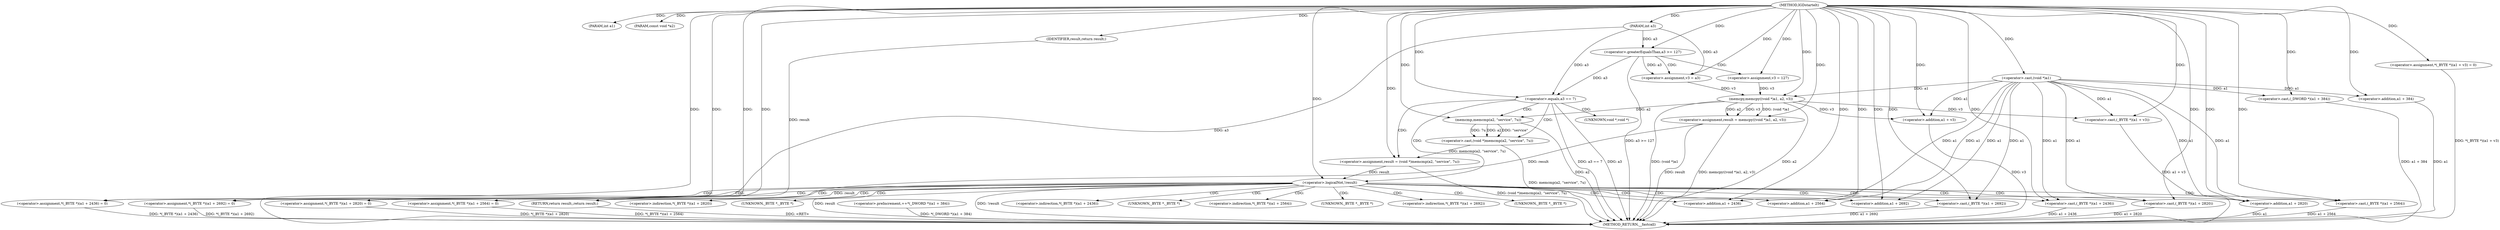 digraph IGDstartelt {  
"1000103" [label = "(METHOD,IGDstartelt)" ]
"1000195" [label = "(METHOD_RETURN,__fastcall)" ]
"1000104" [label = "(PARAM,int a1)" ]
"1000105" [label = "(PARAM,const void *a2)" ]
"1000106" [label = "(PARAM,int a3)" ]
"1000111" [label = "(<operator>.greaterEqualsThan,a3 >= 127)" ]
"1000114" [label = "(<operator>.assignment,v3 = 127)" ]
"1000118" [label = "(<operator>.assignment,v3 = a3)" ]
"1000121" [label = "(<operator>.assignment,result = memcpy((void *)a1, a2, v3))" ]
"1000123" [label = "(memcpy,memcpy((void *)a1, a2, v3))" ]
"1000124" [label = "(<operator>.cast,(void *)a1)" ]
"1000129" [label = "(<operator>.assignment,*(_BYTE *)(a1 + v3) = 0)" ]
"1000131" [label = "(<operator>.cast,(_BYTE *)(a1 + v3))" ]
"1000133" [label = "(<operator>.addition,a1 + v3)" ]
"1000137" [label = "(<operator>.preIncrement,++*(_DWORD *)(a1 + 384))" ]
"1000139" [label = "(<operator>.cast,(_DWORD *)(a1 + 384))" ]
"1000141" [label = "(<operator>.addition,a1 + 384)" ]
"1000145" [label = "(<operator>.equals,a3 == 7)" ]
"1000149" [label = "(<operator>.assignment,result = (void *)memcmp(a2, \"service\", 7u))" ]
"1000151" [label = "(<operator>.cast,(void *)memcmp(a2, \"service\", 7u))" ]
"1000153" [label = "(memcmp,memcmp(a2, \"service\", 7u))" ]
"1000158" [label = "(<operator>.logicalNot,!result)" ]
"1000161" [label = "(<operator>.assignment,*(_BYTE *)(a1 + 2436) = 0)" ]
"1000163" [label = "(<operator>.cast,(_BYTE *)(a1 + 2436))" ]
"1000165" [label = "(<operator>.addition,a1 + 2436)" ]
"1000169" [label = "(<operator>.assignment,*(_BYTE *)(a1 + 2564) = 0)" ]
"1000171" [label = "(<operator>.cast,(_BYTE *)(a1 + 2564))" ]
"1000173" [label = "(<operator>.addition,a1 + 2564)" ]
"1000177" [label = "(<operator>.assignment,*(_BYTE *)(a1 + 2692) = 0)" ]
"1000179" [label = "(<operator>.cast,(_BYTE *)(a1 + 2692))" ]
"1000181" [label = "(<operator>.addition,a1 + 2692)" ]
"1000185" [label = "(<operator>.assignment,*(_BYTE *)(a1 + 2820) = 0)" ]
"1000187" [label = "(<operator>.cast,(_BYTE *)(a1 + 2820))" ]
"1000189" [label = "(<operator>.addition,a1 + 2820)" ]
"1000193" [label = "(RETURN,return result;,return result;)" ]
"1000194" [label = "(IDENTIFIER,result,return result;)" ]
"1000152" [label = "(UNKNOWN,void *,void *)" ]
"1000162" [label = "(<operator>.indirection,*(_BYTE *)(a1 + 2436))" ]
"1000164" [label = "(UNKNOWN,_BYTE *,_BYTE *)" ]
"1000170" [label = "(<operator>.indirection,*(_BYTE *)(a1 + 2564))" ]
"1000172" [label = "(UNKNOWN,_BYTE *,_BYTE *)" ]
"1000178" [label = "(<operator>.indirection,*(_BYTE *)(a1 + 2692))" ]
"1000180" [label = "(UNKNOWN,_BYTE *,_BYTE *)" ]
"1000186" [label = "(<operator>.indirection,*(_BYTE *)(a1 + 2820))" ]
"1000188" [label = "(UNKNOWN,_BYTE *,_BYTE *)" ]
  "1000179" -> "1000195"  [ label = "DDG: a1 + 2692"] 
  "1000187" -> "1000195"  [ label = "DDG: a1 + 2820"] 
  "1000123" -> "1000195"  [ label = "DDG: (void *)a1"] 
  "1000177" -> "1000195"  [ label = "DDG: *(_BYTE *)(a1 + 2692)"] 
  "1000137" -> "1000195"  [ label = "DDG: *(_DWORD *)(a1 + 384)"] 
  "1000169" -> "1000195"  [ label = "DDG: *(_BYTE *)(a1 + 2564)"] 
  "1000145" -> "1000195"  [ label = "DDG: a3 == 7"] 
  "1000111" -> "1000195"  [ label = "DDG: a3 >= 127"] 
  "1000123" -> "1000195"  [ label = "DDG: a2"] 
  "1000121" -> "1000195"  [ label = "DDG: result"] 
  "1000141" -> "1000195"  [ label = "DDG: a1"] 
  "1000129" -> "1000195"  [ label = "DDG: *(_BYTE *)(a1 + v3)"] 
  "1000151" -> "1000195"  [ label = "DDG: memcmp(a2, \"service\", 7u)"] 
  "1000131" -> "1000195"  [ label = "DDG: a1 + v3"] 
  "1000158" -> "1000195"  [ label = "DDG: !result"] 
  "1000189" -> "1000195"  [ label = "DDG: a1"] 
  "1000158" -> "1000195"  [ label = "DDG: result"] 
  "1000133" -> "1000195"  [ label = "DDG: v3"] 
  "1000139" -> "1000195"  [ label = "DDG: a1 + 384"] 
  "1000171" -> "1000195"  [ label = "DDG: a1 + 2564"] 
  "1000153" -> "1000195"  [ label = "DDG: a2"] 
  "1000145" -> "1000195"  [ label = "DDG: a3"] 
  "1000121" -> "1000195"  [ label = "DDG: memcpy((void *)a1, a2, v3)"] 
  "1000163" -> "1000195"  [ label = "DDG: a1 + 2436"] 
  "1000161" -> "1000195"  [ label = "DDG: *(_BYTE *)(a1 + 2436)"] 
  "1000149" -> "1000195"  [ label = "DDG: (void *)memcmp(a2, \"service\", 7u)"] 
  "1000106" -> "1000195"  [ label = "DDG: a3"] 
  "1000185" -> "1000195"  [ label = "DDG: *(_BYTE *)(a1 + 2820)"] 
  "1000193" -> "1000195"  [ label = "DDG: <RET>"] 
  "1000103" -> "1000104"  [ label = "DDG: "] 
  "1000103" -> "1000105"  [ label = "DDG: "] 
  "1000103" -> "1000106"  [ label = "DDG: "] 
  "1000106" -> "1000111"  [ label = "DDG: a3"] 
  "1000103" -> "1000111"  [ label = "DDG: "] 
  "1000103" -> "1000114"  [ label = "DDG: "] 
  "1000111" -> "1000118"  [ label = "DDG: a3"] 
  "1000106" -> "1000118"  [ label = "DDG: a3"] 
  "1000103" -> "1000118"  [ label = "DDG: "] 
  "1000123" -> "1000121"  [ label = "DDG: (void *)a1"] 
  "1000123" -> "1000121"  [ label = "DDG: a2"] 
  "1000123" -> "1000121"  [ label = "DDG: v3"] 
  "1000103" -> "1000121"  [ label = "DDG: "] 
  "1000124" -> "1000123"  [ label = "DDG: a1"] 
  "1000103" -> "1000124"  [ label = "DDG: "] 
  "1000103" -> "1000123"  [ label = "DDG: "] 
  "1000118" -> "1000123"  [ label = "DDG: v3"] 
  "1000114" -> "1000123"  [ label = "DDG: v3"] 
  "1000103" -> "1000129"  [ label = "DDG: "] 
  "1000124" -> "1000131"  [ label = "DDG: a1"] 
  "1000103" -> "1000131"  [ label = "DDG: "] 
  "1000123" -> "1000131"  [ label = "DDG: v3"] 
  "1000124" -> "1000133"  [ label = "DDG: a1"] 
  "1000103" -> "1000133"  [ label = "DDG: "] 
  "1000123" -> "1000133"  [ label = "DDG: v3"] 
  "1000103" -> "1000139"  [ label = "DDG: "] 
  "1000124" -> "1000139"  [ label = "DDG: a1"] 
  "1000103" -> "1000141"  [ label = "DDG: "] 
  "1000124" -> "1000141"  [ label = "DDG: a1"] 
  "1000111" -> "1000145"  [ label = "DDG: a3"] 
  "1000106" -> "1000145"  [ label = "DDG: a3"] 
  "1000103" -> "1000145"  [ label = "DDG: "] 
  "1000151" -> "1000149"  [ label = "DDG: memcmp(a2, \"service\", 7u)"] 
  "1000103" -> "1000149"  [ label = "DDG: "] 
  "1000153" -> "1000151"  [ label = "DDG: a2"] 
  "1000153" -> "1000151"  [ label = "DDG: \"service\""] 
  "1000153" -> "1000151"  [ label = "DDG: 7u"] 
  "1000123" -> "1000153"  [ label = "DDG: a2"] 
  "1000103" -> "1000153"  [ label = "DDG: "] 
  "1000149" -> "1000158"  [ label = "DDG: result"] 
  "1000103" -> "1000158"  [ label = "DDG: "] 
  "1000103" -> "1000161"  [ label = "DDG: "] 
  "1000103" -> "1000163"  [ label = "DDG: "] 
  "1000124" -> "1000163"  [ label = "DDG: a1"] 
  "1000103" -> "1000165"  [ label = "DDG: "] 
  "1000124" -> "1000165"  [ label = "DDG: a1"] 
  "1000103" -> "1000169"  [ label = "DDG: "] 
  "1000103" -> "1000171"  [ label = "DDG: "] 
  "1000124" -> "1000171"  [ label = "DDG: a1"] 
  "1000103" -> "1000173"  [ label = "DDG: "] 
  "1000124" -> "1000173"  [ label = "DDG: a1"] 
  "1000103" -> "1000177"  [ label = "DDG: "] 
  "1000103" -> "1000179"  [ label = "DDG: "] 
  "1000124" -> "1000179"  [ label = "DDG: a1"] 
  "1000103" -> "1000181"  [ label = "DDG: "] 
  "1000124" -> "1000181"  [ label = "DDG: a1"] 
  "1000103" -> "1000185"  [ label = "DDG: "] 
  "1000103" -> "1000187"  [ label = "DDG: "] 
  "1000124" -> "1000187"  [ label = "DDG: a1"] 
  "1000103" -> "1000189"  [ label = "DDG: "] 
  "1000124" -> "1000189"  [ label = "DDG: a1"] 
  "1000194" -> "1000193"  [ label = "DDG: result"] 
  "1000121" -> "1000193"  [ label = "DDG: result"] 
  "1000158" -> "1000193"  [ label = "DDG: result"] 
  "1000103" -> "1000194"  [ label = "DDG: "] 
  "1000111" -> "1000118"  [ label = "CDG: "] 
  "1000111" -> "1000114"  [ label = "CDG: "] 
  "1000145" -> "1000158"  [ label = "CDG: "] 
  "1000145" -> "1000153"  [ label = "CDG: "] 
  "1000145" -> "1000152"  [ label = "CDG: "] 
  "1000145" -> "1000151"  [ label = "CDG: "] 
  "1000145" -> "1000149"  [ label = "CDG: "] 
  "1000158" -> "1000173"  [ label = "CDG: "] 
  "1000158" -> "1000172"  [ label = "CDG: "] 
  "1000158" -> "1000171"  [ label = "CDG: "] 
  "1000158" -> "1000170"  [ label = "CDG: "] 
  "1000158" -> "1000169"  [ label = "CDG: "] 
  "1000158" -> "1000165"  [ label = "CDG: "] 
  "1000158" -> "1000164"  [ label = "CDG: "] 
  "1000158" -> "1000163"  [ label = "CDG: "] 
  "1000158" -> "1000162"  [ label = "CDG: "] 
  "1000158" -> "1000161"  [ label = "CDG: "] 
  "1000158" -> "1000189"  [ label = "CDG: "] 
  "1000158" -> "1000188"  [ label = "CDG: "] 
  "1000158" -> "1000187"  [ label = "CDG: "] 
  "1000158" -> "1000186"  [ label = "CDG: "] 
  "1000158" -> "1000185"  [ label = "CDG: "] 
  "1000158" -> "1000181"  [ label = "CDG: "] 
  "1000158" -> "1000180"  [ label = "CDG: "] 
  "1000158" -> "1000179"  [ label = "CDG: "] 
  "1000158" -> "1000178"  [ label = "CDG: "] 
  "1000158" -> "1000177"  [ label = "CDG: "] 
}
